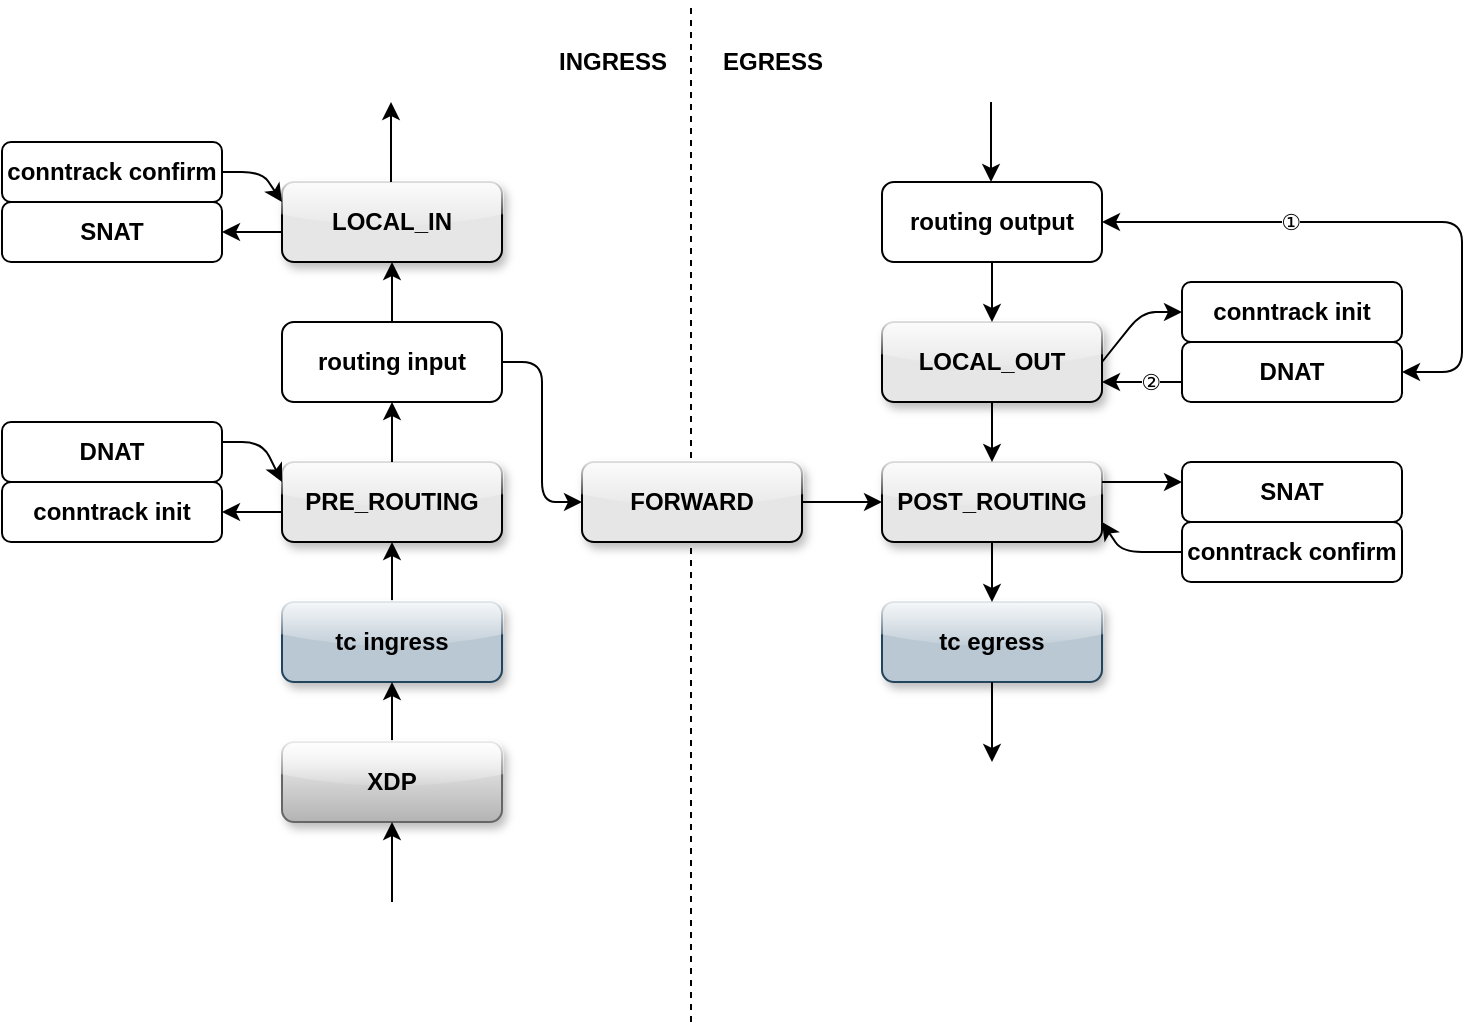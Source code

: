 <mxfile version="13.6.4" type="github">
  <diagram id="DaU-oCp6zvbaXiUb9bUy" name="第 1 页">
    <mxGraphModel dx="1426" dy="771" grid="1" gridSize="10" guides="1" tooltips="1" connect="1" arrows="1" fold="1" page="1" pageScale="1" pageWidth="827" pageHeight="1169" math="0" shadow="0">
      <root>
        <mxCell id="0" />
        <mxCell id="1" parent="0" />
        <mxCell id="TBLh4uUDlI38wQqFFvVO-30" value="" style="edgeStyle=orthogonalEdgeStyle;rounded=0;orthogonalLoop=1;jettySize=auto;html=1;" edge="1" parent="1" source="TBLh4uUDlI38wQqFFvVO-1" target="TBLh4uUDlI38wQqFFvVO-4">
          <mxGeometry relative="1" as="geometry" />
        </mxCell>
        <mxCell id="TBLh4uUDlI38wQqFFvVO-1" value="&lt;b&gt;tc ingress&lt;/b&gt;" style="rounded=1;whiteSpace=wrap;html=1;fillColor=#bac8d3;glass=1;shadow=1;sketch=0;strokeColor=#23445d;" vertex="1" parent="1">
          <mxGeometry x="190" y="620" width="110" height="40" as="geometry" />
        </mxCell>
        <mxCell id="TBLh4uUDlI38wQqFFvVO-2" value="&lt;b&gt;tc egress&lt;/b&gt;" style="rounded=1;whiteSpace=wrap;html=1;fillColor=#bac8d3;glass=1;shadow=1;sketch=0;strokeColor=#23445d;" vertex="1" parent="1">
          <mxGeometry x="490" y="620" width="110" height="40" as="geometry" />
        </mxCell>
        <mxCell id="TBLh4uUDlI38wQqFFvVO-31" value="" style="edgeStyle=orthogonalEdgeStyle;rounded=0;orthogonalLoop=1;jettySize=auto;html=1;entryX=0.5;entryY=1;entryDx=0;entryDy=0;" edge="1" parent="1" source="TBLh4uUDlI38wQqFFvVO-3" target="TBLh4uUDlI38wQqFFvVO-1">
          <mxGeometry relative="1" as="geometry">
            <mxPoint x="245" y="670" as="targetPoint" />
          </mxGeometry>
        </mxCell>
        <mxCell id="TBLh4uUDlI38wQqFFvVO-3" value="&lt;b&gt;XDP&lt;/b&gt;" style="rounded=1;whiteSpace=wrap;html=1;fillColor=#f5f5f5;glass=1;shadow=1;strokeColor=#666666;gradientColor=#b3b3b3;" vertex="1" parent="1">
          <mxGeometry x="190" y="690" width="110" height="40" as="geometry" />
        </mxCell>
        <mxCell id="TBLh4uUDlI38wQqFFvVO-4" value="&lt;b&gt;PRE_ROUTING&lt;/b&gt;" style="rounded=1;whiteSpace=wrap;html=1;fillColor=#E6E6E6;glass=1;shadow=1;" vertex="1" parent="1">
          <mxGeometry x="190" y="550" width="110" height="40" as="geometry" />
        </mxCell>
        <mxCell id="TBLh4uUDlI38wQqFFvVO-5" value="&lt;b&gt;LOCAL_IN&lt;/b&gt;" style="rounded=1;whiteSpace=wrap;html=1;fillColor=#E6E6E6;glass=1;shadow=1;" vertex="1" parent="1">
          <mxGeometry x="190" y="410" width="110" height="40" as="geometry" />
        </mxCell>
        <mxCell id="TBLh4uUDlI38wQqFFvVO-7" value="&lt;b&gt;LOCAL_OUT&lt;/b&gt;" style="rounded=1;whiteSpace=wrap;html=1;fillColor=#E6E6E6;glass=1;shadow=1;" vertex="1" parent="1">
          <mxGeometry x="490" y="480" width="110" height="40" as="geometry" />
        </mxCell>
        <mxCell id="TBLh4uUDlI38wQqFFvVO-8" value="&lt;b&gt;POST_ROUTING&lt;/b&gt;" style="rounded=1;whiteSpace=wrap;html=1;fillColor=#E6E6E6;glass=1;shadow=1;" vertex="1" parent="1">
          <mxGeometry x="490" y="550" width="110" height="40" as="geometry" />
        </mxCell>
        <mxCell id="TBLh4uUDlI38wQqFFvVO-10" value="&lt;b&gt;conntrack init&lt;/b&gt;" style="rounded=1;whiteSpace=wrap;html=1;fillColor=none;" vertex="1" parent="1">
          <mxGeometry x="50" y="560" width="110" height="30" as="geometry" />
        </mxCell>
        <mxCell id="TBLh4uUDlI38wQqFFvVO-12" value="&lt;b&gt;DNAT&lt;/b&gt;" style="rounded=1;whiteSpace=wrap;html=1;fillColor=none;" vertex="1" parent="1">
          <mxGeometry x="50" y="530" width="110" height="30" as="geometry" />
        </mxCell>
        <mxCell id="TBLh4uUDlI38wQqFFvVO-14" value="&lt;b&gt;routing input&lt;/b&gt;" style="rounded=1;whiteSpace=wrap;html=1;fillColor=none;" vertex="1" parent="1">
          <mxGeometry x="190" y="480" width="110" height="40" as="geometry" />
        </mxCell>
        <mxCell id="TBLh4uUDlI38wQqFFvVO-15" value="&lt;b&gt;routing output&lt;/b&gt;" style="rounded=1;whiteSpace=wrap;html=1;fillColor=none;" vertex="1" parent="1">
          <mxGeometry x="490" y="410" width="110" height="40" as="geometry" />
        </mxCell>
        <mxCell id="TBLh4uUDlI38wQqFFvVO-17" value="&lt;b&gt;conntrack confirm&lt;/b&gt;" style="rounded=1;whiteSpace=wrap;html=1;fillColor=none;" vertex="1" parent="1">
          <mxGeometry x="50" y="390" width="110" height="30" as="geometry" />
        </mxCell>
        <mxCell id="TBLh4uUDlI38wQqFFvVO-21" value="&lt;b&gt;SNAT&lt;/b&gt;" style="rounded=1;whiteSpace=wrap;html=1;fillColor=none;" vertex="1" parent="1">
          <mxGeometry x="50" y="420" width="110" height="30" as="geometry" />
        </mxCell>
        <mxCell id="TBLh4uUDlI38wQqFFvVO-23" value="&lt;b&gt;conntrack init&lt;/b&gt;" style="rounded=1;whiteSpace=wrap;html=1;fillColor=none;" vertex="1" parent="1">
          <mxGeometry x="640" y="460" width="110" height="30" as="geometry" />
        </mxCell>
        <mxCell id="TBLh4uUDlI38wQqFFvVO-24" value="&lt;b&gt;DNAT&lt;/b&gt;" style="rounded=1;whiteSpace=wrap;html=1;fillColor=none;" vertex="1" parent="1">
          <mxGeometry x="640" y="490" width="110" height="30" as="geometry" />
        </mxCell>
        <mxCell id="TBLh4uUDlI38wQqFFvVO-25" value="&lt;b&gt;conntrack confirm&lt;/b&gt;" style="rounded=1;whiteSpace=wrap;html=1;fillColor=none;" vertex="1" parent="1">
          <mxGeometry x="640" y="580" width="110" height="30" as="geometry" />
        </mxCell>
        <mxCell id="TBLh4uUDlI38wQqFFvVO-26" value="&lt;b&gt;SNAT&lt;/b&gt;" style="rounded=1;whiteSpace=wrap;html=1;fillColor=none;" vertex="1" parent="1">
          <mxGeometry x="640" y="550" width="110" height="30" as="geometry" />
        </mxCell>
        <mxCell id="TBLh4uUDlI38wQqFFvVO-28" value="" style="endArrow=classic;html=1;entryX=0.5;entryY=1;entryDx=0;entryDy=0;" edge="1" parent="1" target="TBLh4uUDlI38wQqFFvVO-3">
          <mxGeometry width="50" height="50" relative="1" as="geometry">
            <mxPoint x="245" y="770" as="sourcePoint" />
            <mxPoint x="510" y="540" as="targetPoint" />
          </mxGeometry>
        </mxCell>
        <mxCell id="TBLh4uUDlI38wQqFFvVO-32" value="" style="endArrow=classic;html=1;entryX=1;entryY=0.5;entryDx=0;entryDy=0;" edge="1" parent="1" target="TBLh4uUDlI38wQqFFvVO-10">
          <mxGeometry width="50" height="50" relative="1" as="geometry">
            <mxPoint x="190" y="575" as="sourcePoint" />
            <mxPoint x="510" y="540" as="targetPoint" />
          </mxGeometry>
        </mxCell>
        <mxCell id="TBLh4uUDlI38wQqFFvVO-33" value="" style="endArrow=classic;html=1;entryX=0;entryY=0.25;entryDx=0;entryDy=0;" edge="1" parent="1" target="TBLh4uUDlI38wQqFFvVO-4">
          <mxGeometry width="50" height="50" relative="1" as="geometry">
            <mxPoint x="160" y="540" as="sourcePoint" />
            <mxPoint x="510" y="540" as="targetPoint" />
            <Array as="points">
              <mxPoint x="180" y="540" />
            </Array>
          </mxGeometry>
        </mxCell>
        <mxCell id="TBLh4uUDlI38wQqFFvVO-34" value="" style="endArrow=classic;html=1;exitX=0.5;exitY=0;exitDx=0;exitDy=0;entryX=0.5;entryY=1;entryDx=0;entryDy=0;" edge="1" parent="1" source="TBLh4uUDlI38wQqFFvVO-14" target="TBLh4uUDlI38wQqFFvVO-5">
          <mxGeometry width="50" height="50" relative="1" as="geometry">
            <mxPoint x="460" y="590" as="sourcePoint" />
            <mxPoint x="510" y="540" as="targetPoint" />
          </mxGeometry>
        </mxCell>
        <mxCell id="TBLh4uUDlI38wQqFFvVO-35" value="" style="endArrow=classic;html=1;entryX=1;entryY=0.5;entryDx=0;entryDy=0;" edge="1" parent="1" target="TBLh4uUDlI38wQqFFvVO-21">
          <mxGeometry width="50" height="50" relative="1" as="geometry">
            <mxPoint x="190" y="435" as="sourcePoint" />
            <mxPoint x="510" y="540" as="targetPoint" />
          </mxGeometry>
        </mxCell>
        <mxCell id="TBLh4uUDlI38wQqFFvVO-36" value="" style="endArrow=classic;html=1;exitX=1;exitY=0.5;exitDx=0;exitDy=0;entryX=0;entryY=0.25;entryDx=0;entryDy=0;" edge="1" parent="1" source="TBLh4uUDlI38wQqFFvVO-17" target="TBLh4uUDlI38wQqFFvVO-5">
          <mxGeometry width="50" height="50" relative="1" as="geometry">
            <mxPoint x="460" y="590" as="sourcePoint" />
            <mxPoint x="510" y="540" as="targetPoint" />
            <Array as="points">
              <mxPoint x="180" y="405" />
            </Array>
          </mxGeometry>
        </mxCell>
        <mxCell id="TBLh4uUDlI38wQqFFvVO-37" value="" style="endArrow=classic;html=1;exitX=0.5;exitY=0;exitDx=0;exitDy=0;entryX=0.5;entryY=1;entryDx=0;entryDy=0;" edge="1" parent="1" source="TBLh4uUDlI38wQqFFvVO-4" target="TBLh4uUDlI38wQqFFvVO-14">
          <mxGeometry width="50" height="50" relative="1" as="geometry">
            <mxPoint x="460" y="590" as="sourcePoint" />
            <mxPoint x="510" y="540" as="targetPoint" />
          </mxGeometry>
        </mxCell>
        <mxCell id="TBLh4uUDlI38wQqFFvVO-38" value="" style="endArrow=classic;html=1;entryX=0.5;entryY=1;entryDx=0;entryDy=0;" edge="1" parent="1">
          <mxGeometry width="50" height="50" relative="1" as="geometry">
            <mxPoint x="244.5" y="410" as="sourcePoint" />
            <mxPoint x="244.5" y="370" as="targetPoint" />
          </mxGeometry>
        </mxCell>
        <mxCell id="TBLh4uUDlI38wQqFFvVO-39" value="" style="endArrow=classic;html=1;exitX=1;exitY=0.5;exitDx=0;exitDy=0;entryX=0;entryY=0.5;entryDx=0;entryDy=0;" edge="1" parent="1" source="TBLh4uUDlI38wQqFFvVO-14" target="TBLh4uUDlI38wQqFFvVO-6">
          <mxGeometry width="50" height="50" relative="1" as="geometry">
            <mxPoint x="460" y="590" as="sourcePoint" />
            <mxPoint x="510" y="540" as="targetPoint" />
            <Array as="points">
              <mxPoint x="320" y="500" />
              <mxPoint x="320" y="570" />
            </Array>
          </mxGeometry>
        </mxCell>
        <mxCell id="TBLh4uUDlI38wQqFFvVO-40" value="" style="endArrow=classic;html=1;exitX=1;exitY=0.5;exitDx=0;exitDy=0;entryX=0;entryY=0.5;entryDx=0;entryDy=0;" edge="1" parent="1" source="TBLh4uUDlI38wQqFFvVO-6" target="TBLh4uUDlI38wQqFFvVO-8">
          <mxGeometry width="50" height="50" relative="1" as="geometry">
            <mxPoint x="460" y="590" as="sourcePoint" />
            <mxPoint x="510" y="540" as="targetPoint" />
          </mxGeometry>
        </mxCell>
        <mxCell id="TBLh4uUDlI38wQqFFvVO-41" value="" style="endArrow=classic;html=1;exitX=1;exitY=0.25;exitDx=0;exitDy=0;" edge="1" parent="1" source="TBLh4uUDlI38wQqFFvVO-8">
          <mxGeometry width="50" height="50" relative="1" as="geometry">
            <mxPoint x="460" y="590" as="sourcePoint" />
            <mxPoint x="640" y="560" as="targetPoint" />
          </mxGeometry>
        </mxCell>
        <mxCell id="TBLh4uUDlI38wQqFFvVO-42" value="" style="endArrow=classic;html=1;exitX=0;exitY=0.5;exitDx=0;exitDy=0;entryX=1;entryY=0.75;entryDx=0;entryDy=0;" edge="1" parent="1" source="TBLh4uUDlI38wQqFFvVO-25" target="TBLh4uUDlI38wQqFFvVO-8">
          <mxGeometry width="50" height="50" relative="1" as="geometry">
            <mxPoint x="460" y="590" as="sourcePoint" />
            <mxPoint x="510" y="540" as="targetPoint" />
            <Array as="points">
              <mxPoint x="610" y="595" />
            </Array>
          </mxGeometry>
        </mxCell>
        <mxCell id="TBLh4uUDlI38wQqFFvVO-43" value="" style="endArrow=classic;html=1;exitX=0.5;exitY=1;exitDx=0;exitDy=0;" edge="1" parent="1" source="TBLh4uUDlI38wQqFFvVO-8" target="TBLh4uUDlI38wQqFFvVO-2">
          <mxGeometry width="50" height="50" relative="1" as="geometry">
            <mxPoint x="460" y="590" as="sourcePoint" />
            <mxPoint x="510" y="540" as="targetPoint" />
          </mxGeometry>
        </mxCell>
        <mxCell id="TBLh4uUDlI38wQqFFvVO-44" value="" style="endArrow=classic;html=1;exitX=0.5;exitY=1;exitDx=0;exitDy=0;" edge="1" parent="1" source="TBLh4uUDlI38wQqFFvVO-2">
          <mxGeometry width="50" height="50" relative="1" as="geometry">
            <mxPoint x="460" y="590" as="sourcePoint" />
            <mxPoint x="545" y="700" as="targetPoint" />
          </mxGeometry>
        </mxCell>
        <mxCell id="TBLh4uUDlI38wQqFFvVO-45" value="" style="endArrow=classic;html=1;exitX=0.5;exitY=1;exitDx=0;exitDy=0;" edge="1" parent="1">
          <mxGeometry width="50" height="50" relative="1" as="geometry">
            <mxPoint x="544.5" y="370" as="sourcePoint" />
            <mxPoint x="544.5" y="410" as="targetPoint" />
          </mxGeometry>
        </mxCell>
        <mxCell id="TBLh4uUDlI38wQqFFvVO-46" value="" style="endArrow=classic;html=1;exitX=0.5;exitY=1;exitDx=0;exitDy=0;" edge="1" parent="1" source="TBLh4uUDlI38wQqFFvVO-15" target="TBLh4uUDlI38wQqFFvVO-7">
          <mxGeometry width="50" height="50" relative="1" as="geometry">
            <mxPoint x="460" y="590" as="sourcePoint" />
            <mxPoint x="510" y="540" as="targetPoint" />
          </mxGeometry>
        </mxCell>
        <mxCell id="TBLh4uUDlI38wQqFFvVO-47" value="" style="endArrow=classic;html=1;exitX=1;exitY=0.5;exitDx=0;exitDy=0;entryX=0;entryY=0.5;entryDx=0;entryDy=0;" edge="1" parent="1" source="TBLh4uUDlI38wQqFFvVO-7" target="TBLh4uUDlI38wQqFFvVO-23">
          <mxGeometry width="50" height="50" relative="1" as="geometry">
            <mxPoint x="460" y="590" as="sourcePoint" />
            <mxPoint x="640" y="500" as="targetPoint" />
            <Array as="points">
              <mxPoint x="620" y="475" />
            </Array>
          </mxGeometry>
        </mxCell>
        <mxCell id="TBLh4uUDlI38wQqFFvVO-51" value="" style="endArrow=classic;html=1;exitX=1;exitY=0.5;exitDx=0;exitDy=0;entryX=1;entryY=0.5;entryDx=0;entryDy=0;startArrow=classic;startFill=1;" edge="1" parent="1" source="TBLh4uUDlI38wQqFFvVO-15" target="TBLh4uUDlI38wQqFFvVO-24">
          <mxGeometry width="50" height="50" relative="1" as="geometry">
            <mxPoint x="550" y="600" as="sourcePoint" />
            <mxPoint x="600" y="550" as="targetPoint" />
            <Array as="points">
              <mxPoint x="780" y="430" />
              <mxPoint x="780" y="505" />
            </Array>
          </mxGeometry>
        </mxCell>
        <mxCell id="TBLh4uUDlI38wQqFFvVO-60" value="①" style="edgeLabel;html=1;align=center;verticalAlign=middle;resizable=0;points=[];" vertex="1" connectable="0" parent="TBLh4uUDlI38wQqFFvVO-51">
          <mxGeometry x="-0.34" relative="1" as="geometry">
            <mxPoint as="offset" />
          </mxGeometry>
        </mxCell>
        <mxCell id="TBLh4uUDlI38wQqFFvVO-54" value="" style="endArrow=classic;html=1;entryX=1;entryY=0.75;entryDx=0;entryDy=0;" edge="1" parent="1" target="TBLh4uUDlI38wQqFFvVO-7">
          <mxGeometry width="50" height="50" relative="1" as="geometry">
            <mxPoint x="640" y="510" as="sourcePoint" />
            <mxPoint x="600" y="550" as="targetPoint" />
          </mxGeometry>
        </mxCell>
        <mxCell id="TBLh4uUDlI38wQqFFvVO-61" value="②" style="edgeLabel;html=1;align=center;verticalAlign=middle;resizable=0;points=[];" vertex="1" connectable="0" parent="TBLh4uUDlI38wQqFFvVO-54">
          <mxGeometry x="-0.2" relative="1" as="geometry">
            <mxPoint as="offset" />
          </mxGeometry>
        </mxCell>
        <mxCell id="TBLh4uUDlI38wQqFFvVO-55" value="" style="endArrow=classic;html=1;exitX=0.5;exitY=1;exitDx=0;exitDy=0;" edge="1" parent="1" source="TBLh4uUDlI38wQqFFvVO-7" target="TBLh4uUDlI38wQqFFvVO-8">
          <mxGeometry width="50" height="50" relative="1" as="geometry">
            <mxPoint x="550" y="600" as="sourcePoint" />
            <mxPoint x="600" y="550" as="targetPoint" />
          </mxGeometry>
        </mxCell>
        <mxCell id="TBLh4uUDlI38wQqFFvVO-57" value="" style="endArrow=none;dashed=1;html=1;" edge="1" parent="1">
          <mxGeometry width="50" height="50" relative="1" as="geometry">
            <mxPoint x="394.5" y="830" as="sourcePoint" />
            <mxPoint x="394.5" y="320" as="targetPoint" />
          </mxGeometry>
        </mxCell>
        <mxCell id="TBLh4uUDlI38wQqFFvVO-6" value="&lt;b&gt;FORWARD&lt;/b&gt;" style="rounded=1;whiteSpace=wrap;html=1;fillColor=#E6E6E6;glass=1;shadow=1;" vertex="1" parent="1">
          <mxGeometry x="340" y="550" width="110" height="40" as="geometry" />
        </mxCell>
        <mxCell id="TBLh4uUDlI38wQqFFvVO-58" value="INGRESS" style="text;html=1;align=center;verticalAlign=middle;resizable=0;points=[];autosize=1;fontStyle=1" vertex="1" parent="1">
          <mxGeometry x="320" y="340" width="70" height="20" as="geometry" />
        </mxCell>
        <mxCell id="TBLh4uUDlI38wQqFFvVO-59" value="EGRESS" style="text;html=1;align=center;verticalAlign=middle;resizable=0;points=[];autosize=1;fontStyle=1" vertex="1" parent="1">
          <mxGeometry x="400" y="340" width="70" height="20" as="geometry" />
        </mxCell>
      </root>
    </mxGraphModel>
  </diagram>
</mxfile>
